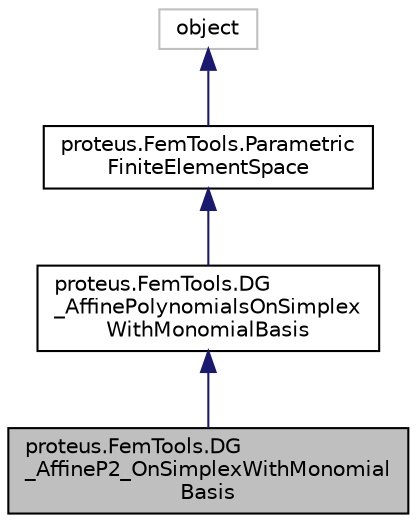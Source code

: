 digraph "proteus.FemTools.DG_AffineP2_OnSimplexWithMonomialBasis"
{
 // LATEX_PDF_SIZE
  edge [fontname="Helvetica",fontsize="10",labelfontname="Helvetica",labelfontsize="10"];
  node [fontname="Helvetica",fontsize="10",shape=record];
  Node1 [label="proteus.FemTools.DG\l_AffineP2_OnSimplexWithMonomial\lBasis",height=0.2,width=0.4,color="black", fillcolor="grey75", style="filled", fontcolor="black",tooltip=" "];
  Node2 -> Node1 [dir="back",color="midnightblue",fontsize="10",style="solid",fontname="Helvetica"];
  Node2 [label="proteus.FemTools.DG\l_AffinePolynomialsOnSimplex\lWithMonomialBasis",height=0.2,width=0.4,color="black", fillcolor="white", style="filled",URL="$classproteus_1_1FemTools_1_1DG__AffinePolynomialsOnSimplexWithMonomialBasis.html",tooltip=" "];
  Node3 -> Node2 [dir="back",color="midnightblue",fontsize="10",style="solid",fontname="Helvetica"];
  Node3 [label="proteus.FemTools.Parametric\lFiniteElementSpace",height=0.2,width=0.4,color="black", fillcolor="white", style="filled",URL="$classproteus_1_1FemTools_1_1ParametricFiniteElementSpace.html",tooltip=" "];
  Node4 -> Node3 [dir="back",color="midnightblue",fontsize="10",style="solid",fontname="Helvetica"];
  Node4 [label="object",height=0.2,width=0.4,color="grey75", fillcolor="white", style="filled",tooltip=" "];
}
